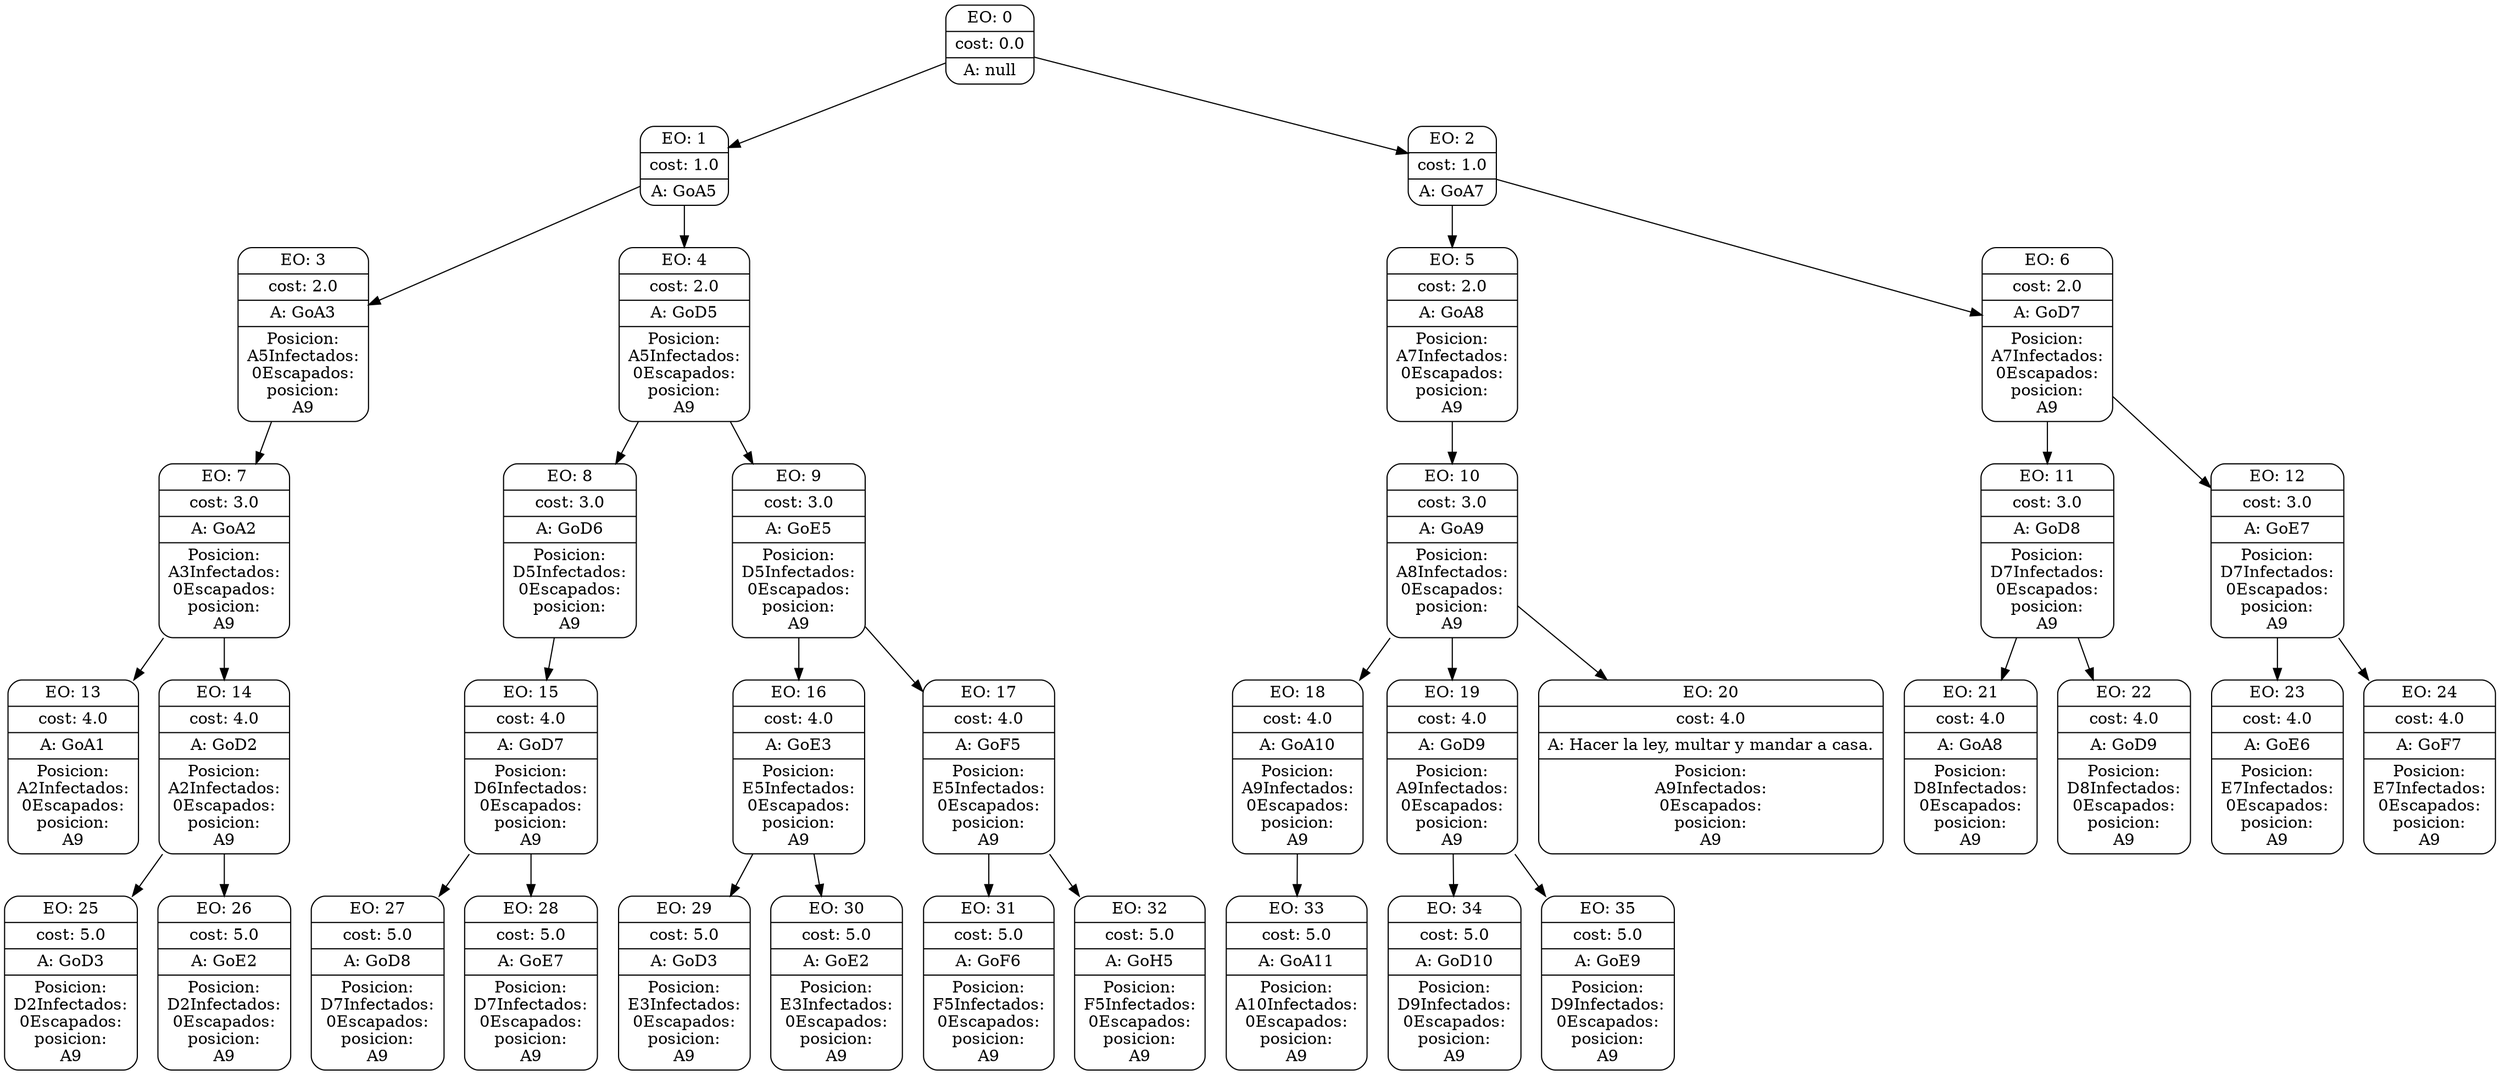 digraph g {
node [shape = Mrecord];
nodo0[label="{EO: 0|cost: 0.0|A: null}"]
nodo1[label="{EO: 1|cost: 1.0|A: GoA5}"]
nodo3[label="{EO: 3|cost: 2.0|A: GoA3|Posicion:\nA5
Infectados:\n0
Escapados:\n
posicion:\nA9
}"]
nodo7[label="{EO: 7|cost: 3.0|A: GoA2|Posicion:\nA3
Infectados:\n0
Escapados:\n
posicion:\nA9
}"]
nodo13[label="{EO: 13|cost: 4.0|A: GoA1|Posicion:\nA2
Infectados:\n0
Escapados:\n
posicion:\nA9
}"]

nodo7 -> nodo13;
nodo14[label="{EO: 14|cost: 4.0|A: GoD2|Posicion:\nA2
Infectados:\n0
Escapados:\n
posicion:\nA9
}"]
nodo25[label="{EO: 25|cost: 5.0|A: GoD3|Posicion:\nD2
Infectados:\n0
Escapados:\n
posicion:\nA9
}"]

nodo14 -> nodo25;
nodo26[label="{EO: 26|cost: 5.0|A: GoE2|Posicion:\nD2
Infectados:\n0
Escapados:\n
posicion:\nA9
}"]

nodo14 -> nodo26;

nodo7 -> nodo14;

nodo3 -> nodo7;

nodo1 -> nodo3;
nodo4[label="{EO: 4|cost: 2.0|A: GoD5|Posicion:\nA5
Infectados:\n0
Escapados:\n
posicion:\nA9
}"]
nodo8[label="{EO: 8|cost: 3.0|A: GoD6|Posicion:\nD5
Infectados:\n0
Escapados:\n
posicion:\nA9
}"]
nodo15[label="{EO: 15|cost: 4.0|A: GoD7|Posicion:\nD6
Infectados:\n0
Escapados:\n
posicion:\nA9
}"]
nodo27[label="{EO: 27|cost: 5.0|A: GoD8|Posicion:\nD7
Infectados:\n0
Escapados:\n
posicion:\nA9
}"]

nodo15 -> nodo27;
nodo28[label="{EO: 28|cost: 5.0|A: GoE7|Posicion:\nD7
Infectados:\n0
Escapados:\n
posicion:\nA9
}"]

nodo15 -> nodo28;

nodo8 -> nodo15;

nodo4 -> nodo8;
nodo9[label="{EO: 9|cost: 3.0|A: GoE5|Posicion:\nD5
Infectados:\n0
Escapados:\n
posicion:\nA9
}"]
nodo16[label="{EO: 16|cost: 4.0|A: GoE3|Posicion:\nE5
Infectados:\n0
Escapados:\n
posicion:\nA9
}"]
nodo29[label="{EO: 29|cost: 5.0|A: GoD3|Posicion:\nE3
Infectados:\n0
Escapados:\n
posicion:\nA9
}"]

nodo16 -> nodo29;
nodo30[label="{EO: 30|cost: 5.0|A: GoE2|Posicion:\nE3
Infectados:\n0
Escapados:\n
posicion:\nA9
}"]

nodo16 -> nodo30;

nodo9 -> nodo16;
nodo17[label="{EO: 17|cost: 4.0|A: GoF5|Posicion:\nE5
Infectados:\n0
Escapados:\n
posicion:\nA9
}"]
nodo31[label="{EO: 31|cost: 5.0|A: GoF6|Posicion:\nF5
Infectados:\n0
Escapados:\n
posicion:\nA9
}"]

nodo17 -> nodo31;
nodo32[label="{EO: 32|cost: 5.0|A: GoH5|Posicion:\nF5
Infectados:\n0
Escapados:\n
posicion:\nA9
}"]

nodo17 -> nodo32;

nodo9 -> nodo17;

nodo4 -> nodo9;

nodo1 -> nodo4;

nodo0 -> nodo1;
nodo2[label="{EO: 2|cost: 1.0|A: GoA7}"]
nodo5[label="{EO: 5|cost: 2.0|A: GoA8|Posicion:\nA7
Infectados:\n0
Escapados:\n
posicion:\nA9
}"]
nodo10[label="{EO: 10|cost: 3.0|A: GoA9|Posicion:\nA8
Infectados:\n0
Escapados:\n
posicion:\nA9
}"]
nodo18[label="{EO: 18|cost: 4.0|A: GoA10|Posicion:\nA9
Infectados:\n0
Escapados:\n
posicion:\nA9
}"]
nodo33[label="{EO: 33|cost: 5.0|A: GoA11|Posicion:\nA10
Infectados:\n0
Escapados:\n
posicion:\nA9
}"]

nodo18 -> nodo33;

nodo10 -> nodo18;
nodo19[label="{EO: 19|cost: 4.0|A: GoD9|Posicion:\nA9
Infectados:\n0
Escapados:\n
posicion:\nA9
}"]
nodo34[label="{EO: 34|cost: 5.0|A: GoD10|Posicion:\nD9
Infectados:\n0
Escapados:\n
posicion:\nA9
}"]

nodo19 -> nodo34;
nodo35[label="{EO: 35|cost: 5.0|A: GoE9|Posicion:\nD9
Infectados:\n0
Escapados:\n
posicion:\nA9
}"]

nodo19 -> nodo35;

nodo10 -> nodo19;
nodo20[label="{EO: 20|cost: 4.0|A: Hacer la ley, multar y mandar a casa.|Posicion:\nA9
Infectados:\n0
Escapados:\n
posicion:\nA9
}"]

nodo10 -> nodo20;

nodo5 -> nodo10;

nodo2 -> nodo5;
nodo6[label="{EO: 6|cost: 2.0|A: GoD7|Posicion:\nA7
Infectados:\n0
Escapados:\n
posicion:\nA9
}"]
nodo11[label="{EO: 11|cost: 3.0|A: GoD8|Posicion:\nD7
Infectados:\n0
Escapados:\n
posicion:\nA9
}"]
nodo21[label="{EO: 21|cost: 4.0|A: GoA8|Posicion:\nD8
Infectados:\n0
Escapados:\n
posicion:\nA9
}"]

nodo11 -> nodo21;
nodo22[label="{EO: 22|cost: 4.0|A: GoD9|Posicion:\nD8
Infectados:\n0
Escapados:\n
posicion:\nA9
}"]

nodo11 -> nodo22;

nodo6 -> nodo11;
nodo12[label="{EO: 12|cost: 3.0|A: GoE7|Posicion:\nD7
Infectados:\n0
Escapados:\n
posicion:\nA9
}"]
nodo23[label="{EO: 23|cost: 4.0|A: GoE6|Posicion:\nE7
Infectados:\n0
Escapados:\n
posicion:\nA9
}"]

nodo12 -> nodo23;
nodo24[label="{EO: 24|cost: 4.0|A: GoF7|Posicion:\nE7
Infectados:\n0
Escapados:\n
posicion:\nA9
}"]

nodo12 -> nodo24;

nodo6 -> nodo12;

nodo2 -> nodo6;

nodo0 -> nodo2;


}